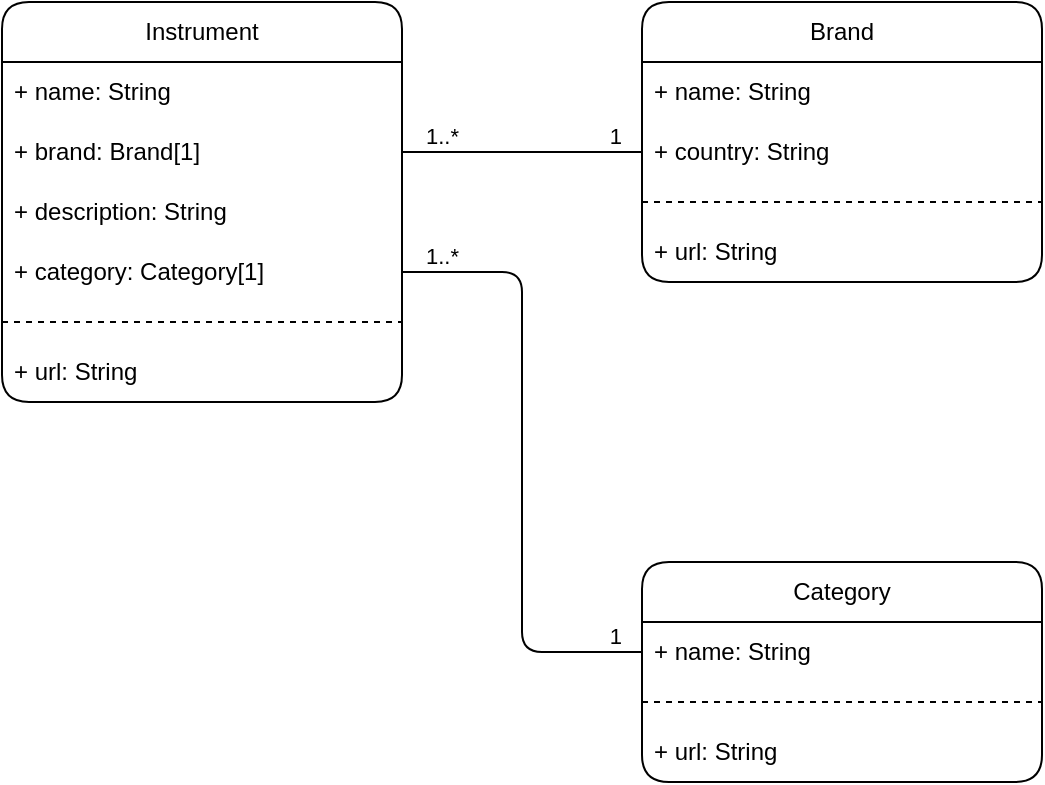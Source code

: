 <mxfile>
    <diagram name="Page-1" id="LddHatU-Xv2Z0055FRX4">
        <mxGraphModel dx="711" dy="550" grid="1" gridSize="10" guides="1" tooltips="1" connect="1" arrows="1" fold="1" page="1" pageScale="1" pageWidth="850" pageHeight="1100" background="none" math="0" shadow="0">
            <root>
                <mxCell id="0"/>
                <mxCell id="1" parent="0"/>
                <object label="Instrument" id="27">
                    <mxCell style="swimlane;fontStyle=0;childLayout=stackLayout;horizontal=1;startSize=30;horizontalStack=0;resizeParent=1;resizeParentMax=0;resizeLast=0;collapsible=1;marginBottom=0;whiteSpace=wrap;html=1;rounded=1;swimlaneLine=1;shadow=0;strokeColor=default;" vertex="1" parent="1">
                        <mxGeometry x="40" y="40" width="200" height="200" as="geometry">
                            <mxRectangle x="40" y="40" width="90" height="30" as="alternateBounds"/>
                        </mxGeometry>
                    </mxCell>
                </object>
                <mxCell id="28" value="+ name: String" style="text;strokeColor=none;fillColor=none;align=left;verticalAlign=middle;spacingLeft=4;spacingRight=4;overflow=hidden;points=[[0,0.5],[1,0.5]];portConstraint=eastwest;rotatable=0;whiteSpace=wrap;html=1;" vertex="1" parent="27">
                    <mxGeometry y="30" width="200" height="30" as="geometry"/>
                </mxCell>
                <mxCell id="31" value="+ brand: Brand[1]" style="text;strokeColor=none;fillColor=none;align=left;verticalAlign=middle;spacingLeft=4;spacingRight=4;overflow=hidden;points=[[0,0.5],[1,0.5]];portConstraint=eastwest;rotatable=0;whiteSpace=wrap;html=1;" vertex="1" parent="27">
                    <mxGeometry y="60" width="200" height="30" as="geometry"/>
                </mxCell>
                <mxCell id="32" value="+ description: String" style="text;strokeColor=none;fillColor=none;align=left;verticalAlign=middle;spacingLeft=4;spacingRight=4;overflow=hidden;points=[[0,0.5],[1,0.5]];portConstraint=eastwest;rotatable=0;whiteSpace=wrap;html=1;" vertex="1" parent="27">
                    <mxGeometry y="90" width="200" height="30" as="geometry"/>
                </mxCell>
                <mxCell id="33" value="+ category: Category[1]" style="text;strokeColor=none;fillColor=none;align=left;verticalAlign=middle;spacingLeft=4;spacingRight=4;overflow=hidden;points=[[0,0.5],[1,0.5]];portConstraint=eastwest;rotatable=0;whiteSpace=wrap;html=1;" vertex="1" parent="27">
                    <mxGeometry y="120" width="200" height="30" as="geometry"/>
                </mxCell>
                <mxCell id="29" value="" style="shape=crossbar;whiteSpace=wrap;html=1;rounded=1;shadow=0;glass=0;dashed=1;sketch=0;strokeColor=default;fillColor=none;" vertex="1" parent="27">
                    <mxGeometry y="150" width="200" height="20" as="geometry"/>
                </mxCell>
                <mxCell id="30" value="+ url: String" style="text;strokeColor=none;fillColor=none;align=left;verticalAlign=middle;spacingLeft=4;spacingRight=4;overflow=hidden;points=[[0,0.5],[1,0.5]];portConstraint=eastwest;rotatable=0;whiteSpace=wrap;html=1;container=0;" vertex="1" parent="27">
                    <mxGeometry y="170" width="200" height="30" as="geometry"/>
                </mxCell>
                <object label="Category" id="49">
                    <mxCell style="swimlane;fontStyle=0;childLayout=stackLayout;horizontal=1;startSize=30;horizontalStack=0;resizeParent=1;resizeParentMax=0;resizeLast=0;collapsible=1;marginBottom=0;whiteSpace=wrap;html=1;rounded=1;swimlaneLine=1;shadow=0;strokeColor=default;" vertex="1" parent="1">
                        <mxGeometry x="360" y="320" width="200" height="110" as="geometry">
                            <mxRectangle x="40" y="40" width="90" height="30" as="alternateBounds"/>
                        </mxGeometry>
                    </mxCell>
                </object>
                <mxCell id="50" value="+ name: String" style="text;strokeColor=none;fillColor=none;align=left;verticalAlign=middle;spacingLeft=4;spacingRight=4;overflow=hidden;points=[[0,0.5],[1,0.5]];portConstraint=eastwest;rotatable=0;whiteSpace=wrap;html=1;" vertex="1" parent="49">
                    <mxGeometry y="30" width="200" height="30" as="geometry"/>
                </mxCell>
                <mxCell id="51" value="" style="shape=crossbar;whiteSpace=wrap;html=1;rounded=1;shadow=0;glass=0;dashed=1;sketch=0;strokeColor=default;fillColor=none;" vertex="1" parent="49">
                    <mxGeometry y="60" width="200" height="20" as="geometry"/>
                </mxCell>
                <mxCell id="52" value="+ url: String" style="text;strokeColor=none;fillColor=none;align=left;verticalAlign=middle;spacingLeft=4;spacingRight=4;overflow=hidden;points=[[0,0.5],[1,0.5]];portConstraint=eastwest;rotatable=0;whiteSpace=wrap;html=1;container=0;" vertex="1" parent="49">
                    <mxGeometry y="80" width="200" height="30" as="geometry"/>
                </mxCell>
                <object label="Brand" id="53">
                    <mxCell style="swimlane;fontStyle=0;childLayout=stackLayout;horizontal=1;startSize=30;horizontalStack=0;resizeParent=1;resizeParentMax=0;resizeLast=0;collapsible=1;marginBottom=0;whiteSpace=wrap;html=1;rounded=1;swimlaneLine=1;shadow=0;strokeColor=default;" vertex="1" parent="1">
                        <mxGeometry x="360" y="40" width="200" height="140" as="geometry">
                            <mxRectangle x="40" y="40" width="90" height="30" as="alternateBounds"/>
                        </mxGeometry>
                    </mxCell>
                </object>
                <mxCell id="54" value="+ name: String" style="text;strokeColor=none;fillColor=none;align=left;verticalAlign=middle;spacingLeft=4;spacingRight=4;overflow=hidden;points=[[0,0.5],[1,0.5]];portConstraint=eastwest;rotatable=0;whiteSpace=wrap;html=1;" vertex="1" parent="53">
                    <mxGeometry y="30" width="200" height="30" as="geometry"/>
                </mxCell>
                <mxCell id="57" value="+ country: String" style="text;strokeColor=none;fillColor=none;align=left;verticalAlign=middle;spacingLeft=4;spacingRight=4;overflow=hidden;points=[[0,0.5],[1,0.5]];portConstraint=eastwest;rotatable=0;whiteSpace=wrap;html=1;" vertex="1" parent="53">
                    <mxGeometry y="60" width="200" height="30" as="geometry"/>
                </mxCell>
                <mxCell id="55" value="" style="shape=crossbar;whiteSpace=wrap;html=1;rounded=1;shadow=0;glass=0;dashed=1;sketch=0;strokeColor=default;fillColor=none;" vertex="1" parent="53">
                    <mxGeometry y="90" width="200" height="20" as="geometry"/>
                </mxCell>
                <mxCell id="56" value="+ url: String" style="text;strokeColor=none;fillColor=none;align=left;verticalAlign=middle;spacingLeft=4;spacingRight=4;overflow=hidden;points=[[0,0.5],[1,0.5]];portConstraint=eastwest;rotatable=0;whiteSpace=wrap;html=1;container=0;" vertex="1" parent="53">
                    <mxGeometry y="110" width="200" height="30" as="geometry"/>
                </mxCell>
                <mxCell id="62" value="" style="endArrow=none;html=1;exitX=1;exitY=0.5;exitDx=0;exitDy=0;entryX=0;entryY=0.5;entryDx=0;entryDy=0;endFill=0;" edge="1" parent="1" source="31" target="57">
                    <mxGeometry relative="1" as="geometry">
                        <mxPoint x="230" y="280" as="sourcePoint"/>
                        <mxPoint x="390" y="280" as="targetPoint"/>
                    </mxGeometry>
                </mxCell>
                <mxCell id="64" value="1..*" style="edgeLabel;resizable=0;html=1;align=left;verticalAlign=bottom;rounded=0;shadow=0;glass=0;dashed=1;sketch=0;strokeColor=default;fillColor=none;" connectable="0" vertex="1" parent="62">
                    <mxGeometry x="-1" relative="1" as="geometry">
                        <mxPoint x="10" as="offset"/>
                    </mxGeometry>
                </mxCell>
                <mxCell id="65" value="1" style="edgeLabel;resizable=0;html=1;align=right;verticalAlign=bottom;rounded=0;shadow=0;glass=0;dashed=1;sketch=0;strokeColor=default;fillColor=none;" connectable="0" vertex="1" parent="62">
                    <mxGeometry x="1" relative="1" as="geometry">
                        <mxPoint x="-10" as="offset"/>
                    </mxGeometry>
                </mxCell>
                <mxCell id="66" value="" style="endArrow=none;html=1;exitX=1;exitY=0.5;exitDx=0;exitDy=0;entryX=0;entryY=0.5;entryDx=0;entryDy=0;endFill=0;" edge="1" parent="1" source="33" target="50">
                    <mxGeometry relative="1" as="geometry">
                        <mxPoint x="260" y="210" as="sourcePoint"/>
                        <mxPoint x="380.0" y="210" as="targetPoint"/>
                        <Array as="points">
                            <mxPoint x="300" y="175"/>
                            <mxPoint x="300" y="290"/>
                            <mxPoint x="300" y="365"/>
                        </Array>
                    </mxGeometry>
                </mxCell>
                <mxCell id="67" value="1..*" style="edgeLabel;resizable=0;html=1;align=left;verticalAlign=bottom;rounded=0;shadow=0;glass=0;dashed=1;sketch=0;strokeColor=default;fillColor=none;" connectable="0" vertex="1" parent="66">
                    <mxGeometry x="-1" relative="1" as="geometry">
                        <mxPoint x="10" as="offset"/>
                    </mxGeometry>
                </mxCell>
                <mxCell id="68" value="1" style="edgeLabel;resizable=0;html=1;align=right;verticalAlign=bottom;rounded=0;shadow=0;glass=0;dashed=1;sketch=0;strokeColor=default;fillColor=none;" connectable="0" vertex="1" parent="66">
                    <mxGeometry x="1" relative="1" as="geometry">
                        <mxPoint x="-10" as="offset"/>
                    </mxGeometry>
                </mxCell>
            </root>
        </mxGraphModel>
    </diagram>
</mxfile>